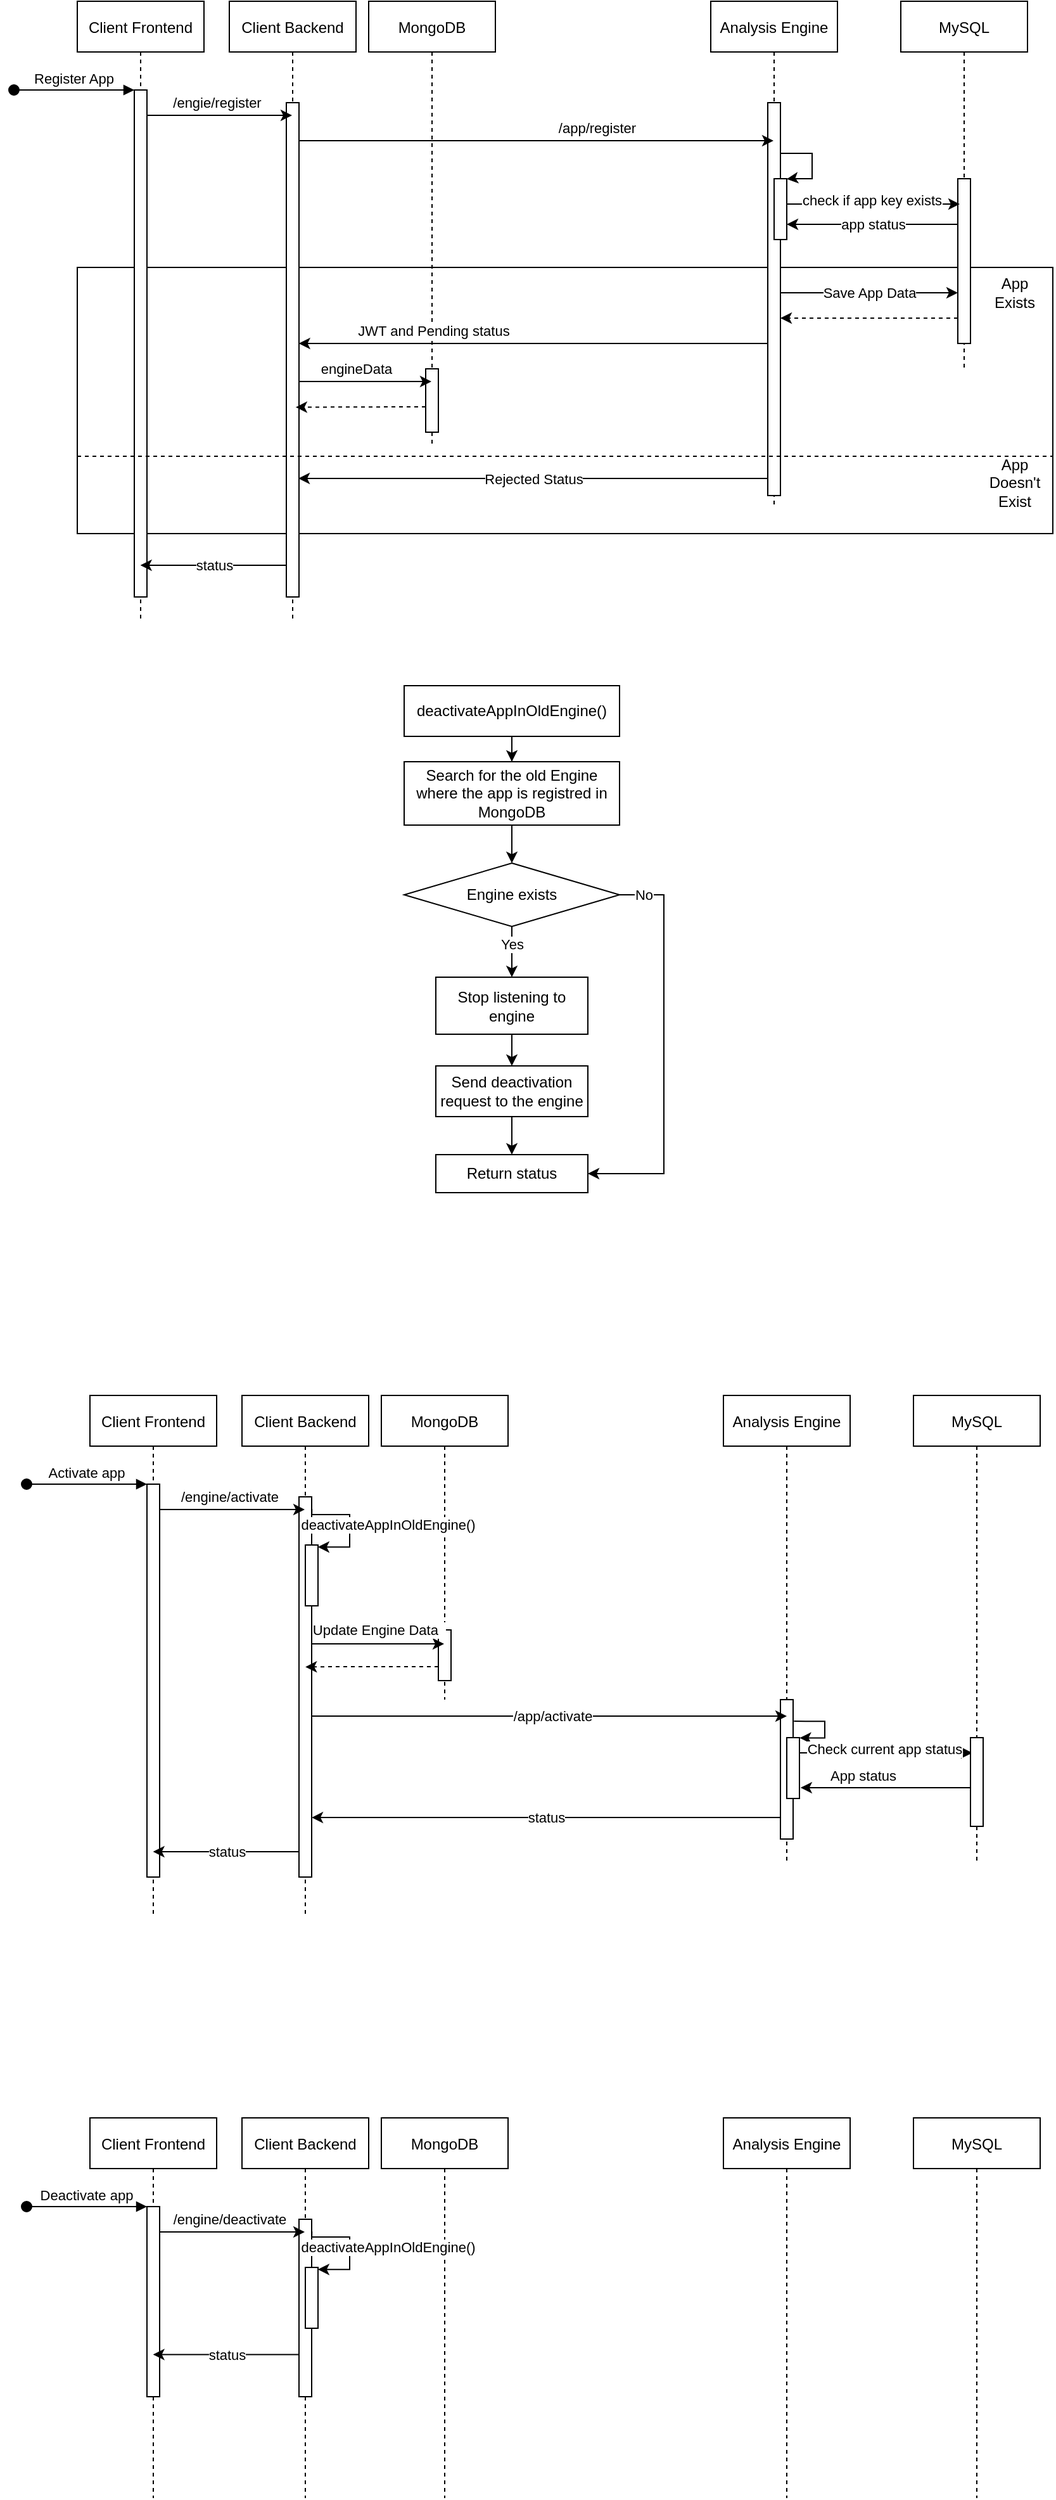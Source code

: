 <mxfile version="14.3.1" type="device"><diagram id="kgpKYQtTHZ0yAKxKKP6v" name="Page-1"><mxGraphModel dx="1185" dy="635" grid="1" gridSize="10" guides="1" tooltips="1" connect="1" arrows="1" fold="1" page="1" pageScale="1" pageWidth="850" pageHeight="1100" math="0" shadow="0"><root><mxCell id="0"/><mxCell id="1" parent="0"/><mxCell id="Lg0iikGMEuDpwlKkn0ft-20" value="" style="rounded=0;whiteSpace=wrap;html=1;fillColor=none;" vertex="1" parent="1"><mxGeometry x="65" y="310" width="770" height="210" as="geometry"/></mxCell><mxCell id="3nuBFxr9cyL0pnOWT2aG-1" value="Client Frontend" style="shape=umlLifeline;perimeter=lifelinePerimeter;container=1;collapsible=0;recursiveResize=0;rounded=0;shadow=0;strokeWidth=1;" parent="1" vertex="1"><mxGeometry x="65" y="100" width="100" height="490" as="geometry"/></mxCell><mxCell id="3nuBFxr9cyL0pnOWT2aG-2" value="" style="points=[];perimeter=orthogonalPerimeter;rounded=0;shadow=0;strokeWidth=1;" parent="3nuBFxr9cyL0pnOWT2aG-1" vertex="1"><mxGeometry x="45" y="70" width="10" height="400" as="geometry"/></mxCell><mxCell id="3nuBFxr9cyL0pnOWT2aG-3" value="Register App" style="verticalAlign=bottom;startArrow=oval;endArrow=block;startSize=8;shadow=0;strokeWidth=1;" parent="3nuBFxr9cyL0pnOWT2aG-1" target="3nuBFxr9cyL0pnOWT2aG-2" edge="1"><mxGeometry relative="1" as="geometry"><mxPoint x="-50" y="70" as="sourcePoint"/></mxGeometry></mxCell><mxCell id="3nuBFxr9cyL0pnOWT2aG-5" value="MongoDB" style="shape=umlLifeline;perimeter=lifelinePerimeter;container=1;collapsible=0;recursiveResize=0;rounded=0;shadow=0;strokeWidth=1;" parent="1" vertex="1"><mxGeometry x="295" y="100" width="100" height="350" as="geometry"/></mxCell><mxCell id="3nuBFxr9cyL0pnOWT2aG-6" value="" style="points=[];perimeter=orthogonalPerimeter;rounded=0;shadow=0;strokeWidth=1;" parent="3nuBFxr9cyL0pnOWT2aG-5" vertex="1"><mxGeometry x="45" y="290" width="10" height="50" as="geometry"/></mxCell><mxCell id="Lg0iikGMEuDpwlKkn0ft-1" value="Analysis Engine" style="shape=umlLifeline;perimeter=lifelinePerimeter;container=1;collapsible=0;recursiveResize=0;rounded=0;shadow=0;strokeWidth=1;" vertex="1" parent="1"><mxGeometry x="565" y="100" width="100" height="400" as="geometry"/></mxCell><mxCell id="Lg0iikGMEuDpwlKkn0ft-2" value="" style="points=[];perimeter=orthogonalPerimeter;rounded=0;shadow=0;strokeWidth=1;" vertex="1" parent="Lg0iikGMEuDpwlKkn0ft-1"><mxGeometry x="45" y="80" width="10" height="310" as="geometry"/></mxCell><mxCell id="Lg0iikGMEuDpwlKkn0ft-4" value="MySQL" style="shape=umlLifeline;perimeter=lifelinePerimeter;container=1;collapsible=0;recursiveResize=0;rounded=0;shadow=0;strokeWidth=1;" vertex="1" parent="1"><mxGeometry x="715" y="100" width="100" height="290" as="geometry"/></mxCell><mxCell id="Lg0iikGMEuDpwlKkn0ft-5" value="" style="points=[];perimeter=orthogonalPerimeter;rounded=0;shadow=0;strokeWidth=1;" vertex="1" parent="Lg0iikGMEuDpwlKkn0ft-4"><mxGeometry x="45" y="140" width="10" height="130" as="geometry"/></mxCell><mxCell id="Lg0iikGMEuDpwlKkn0ft-9" value="Client Backend" style="shape=umlLifeline;perimeter=lifelinePerimeter;container=1;collapsible=0;recursiveResize=0;rounded=0;shadow=0;strokeWidth=1;" vertex="1" parent="1"><mxGeometry x="185" y="100" width="100" height="490" as="geometry"/></mxCell><mxCell id="Lg0iikGMEuDpwlKkn0ft-10" value="" style="points=[];perimeter=orthogonalPerimeter;rounded=0;shadow=0;strokeWidth=1;" vertex="1" parent="Lg0iikGMEuDpwlKkn0ft-9"><mxGeometry x="45" y="80" width="10" height="390" as="geometry"/></mxCell><mxCell id="Lg0iikGMEuDpwlKkn0ft-11" value="/engie/register" style="edgeStyle=orthogonalEdgeStyle;rounded=0;orthogonalLoop=1;jettySize=auto;html=1;" edge="1" parent="1" target="Lg0iikGMEuDpwlKkn0ft-9"><mxGeometry x="0.012" y="10" relative="1" as="geometry"><mxPoint x="120" y="196" as="sourcePoint"/><mxPoint x="229" y="196" as="targetPoint"/><Array as="points"><mxPoint x="120" y="190"/></Array><mxPoint as="offset"/></mxGeometry></mxCell><mxCell id="Lg0iikGMEuDpwlKkn0ft-13" value="/app/register" style="edgeStyle=orthogonalEdgeStyle;rounded=0;orthogonalLoop=1;jettySize=auto;html=1;" edge="1" parent="1" source="Lg0iikGMEuDpwlKkn0ft-10" target="Lg0iikGMEuDpwlKkn0ft-1"><mxGeometry x="0.255" y="10" relative="1" as="geometry"><Array as="points"><mxPoint x="505" y="210"/><mxPoint x="505" y="210"/></Array><mxPoint as="offset"/></mxGeometry></mxCell><mxCell id="Lg0iikGMEuDpwlKkn0ft-14" value="JWT and Pending status" style="edgeStyle=orthogonalEdgeStyle;rounded=0;orthogonalLoop=1;jettySize=auto;html=1;" edge="1" parent="1"><mxGeometry x="0.432" y="-10" relative="1" as="geometry"><mxPoint x="610" y="370" as="sourcePoint"/><mxPoint x="239.81" y="370" as="targetPoint"/><Array as="points"><mxPoint x="610" y="369"/><mxPoint x="610" y="370"/></Array><mxPoint as="offset"/></mxGeometry></mxCell><mxCell id="Lg0iikGMEuDpwlKkn0ft-16" value="engineData" style="edgeStyle=orthogonalEdgeStyle;rounded=0;orthogonalLoop=1;jettySize=auto;html=1;" edge="1" parent="1"><mxGeometry x="-0.139" y="10" relative="1" as="geometry"><mxPoint x="240" y="400" as="sourcePoint"/><mxPoint x="344.5" y="400" as="targetPoint"/><Array as="points"><mxPoint x="265" y="400"/><mxPoint x="265" y="400"/></Array><mxPoint as="offset"/></mxGeometry></mxCell><mxCell id="Lg0iikGMEuDpwlKkn0ft-17" value="" style="edgeStyle=orthogonalEdgeStyle;rounded=0;orthogonalLoop=1;jettySize=auto;html=1;entryX=0.524;entryY=0.711;entryDx=0;entryDy=0;entryPerimeter=0;dashed=1;" edge="1" parent="1"><mxGeometry x="-0.123" relative="1" as="geometry"><mxPoint x="340" y="420.004" as="sourcePoint"/><mxPoint x="237.4" y="420.27" as="targetPoint"/><Array as="points"><mxPoint x="325" y="419.97"/><mxPoint x="325" y="419.97"/></Array><mxPoint as="offset"/></mxGeometry></mxCell><mxCell id="Lg0iikGMEuDpwlKkn0ft-18" value="status" style="edgeStyle=orthogonalEdgeStyle;rounded=0;orthogonalLoop=1;jettySize=auto;html=1;" edge="1" parent="1"><mxGeometry relative="1" as="geometry"><mxPoint x="230" y="545" as="sourcePoint"/><mxPoint x="114.81" y="545" as="targetPoint"/><Array as="points"><mxPoint x="145" y="545"/><mxPoint x="145" y="545"/></Array></mxGeometry></mxCell><mxCell id="Lg0iikGMEuDpwlKkn0ft-22" value="check if app key exists" style="edgeStyle=orthogonalEdgeStyle;rounded=0;orthogonalLoop=1;jettySize=auto;html=1;" edge="1" parent="1"><mxGeometry x="0.004" y="3" relative="1" as="geometry"><mxPoint x="622.0" y="260" as="sourcePoint"/><mxPoint x="761.5" y="260" as="targetPoint"/><Array as="points"><mxPoint x="712" y="260"/><mxPoint x="712" y="260"/></Array><mxPoint as="offset"/></mxGeometry></mxCell><mxCell id="Lg0iikGMEuDpwlKkn0ft-21" value="" style="points=[];perimeter=orthogonalPerimeter;rounded=0;shadow=0;strokeWidth=1;" vertex="1" parent="1"><mxGeometry x="615" y="240" width="10" height="48" as="geometry"/></mxCell><mxCell id="Lg0iikGMEuDpwlKkn0ft-23" value="app status" style="edgeStyle=orthogonalEdgeStyle;rounded=0;orthogonalLoop=1;jettySize=auto;html=1;" edge="1" parent="1"><mxGeometry relative="1" as="geometry"><mxPoint x="760" y="276" as="sourcePoint"/><mxPoint x="625.0" y="276" as="targetPoint"/><Array as="points"><mxPoint x="675" y="276"/><mxPoint x="675" y="276"/></Array></mxGeometry></mxCell><mxCell id="Lg0iikGMEuDpwlKkn0ft-25" style="edgeStyle=orthogonalEdgeStyle;rounded=0;orthogonalLoop=1;jettySize=auto;html=1;entryX=0.994;entryY=0.005;entryDx=0;entryDy=0;entryPerimeter=0;" edge="1" parent="1" source="Lg0iikGMEuDpwlKkn0ft-2" target="Lg0iikGMEuDpwlKkn0ft-21"><mxGeometry relative="1" as="geometry"><mxPoint x="627" y="240" as="targetPoint"/><Array as="points"><mxPoint x="645" y="220"/><mxPoint x="645" y="240"/><mxPoint x="627" y="240"/></Array></mxGeometry></mxCell><mxCell id="Lg0iikGMEuDpwlKkn0ft-26" value="Save App Data" style="edgeStyle=orthogonalEdgeStyle;rounded=0;orthogonalLoop=1;jettySize=auto;html=1;" edge="1" parent="1" source="Lg0iikGMEuDpwlKkn0ft-2" target="Lg0iikGMEuDpwlKkn0ft-5"><mxGeometry relative="1" as="geometry"><Array as="points"><mxPoint x="645" y="330"/><mxPoint x="645" y="330"/></Array></mxGeometry></mxCell><mxCell id="Lg0iikGMEuDpwlKkn0ft-27" style="edgeStyle=orthogonalEdgeStyle;rounded=0;orthogonalLoop=1;jettySize=auto;html=1;dashed=1;" edge="1" parent="1" source="Lg0iikGMEuDpwlKkn0ft-5" target="Lg0iikGMEuDpwlKkn0ft-2"><mxGeometry relative="1" as="geometry"><Array as="points"><mxPoint x="645" y="350"/><mxPoint x="645" y="350"/></Array></mxGeometry></mxCell><mxCell id="Lg0iikGMEuDpwlKkn0ft-28" value="" style="endArrow=none;dashed=1;html=1;exitX=0;exitY=0.5;exitDx=0;exitDy=0;entryX=1;entryY=0.5;entryDx=0;entryDy=0;" edge="1" parent="1"><mxGeometry width="50" height="50" relative="1" as="geometry"><mxPoint x="65" y="459.0" as="sourcePoint"/><mxPoint x="835" y="459.0" as="targetPoint"/></mxGeometry></mxCell><mxCell id="Lg0iikGMEuDpwlKkn0ft-31" value="App Exists" style="text;html=1;strokeColor=none;fillColor=none;align=center;verticalAlign=middle;whiteSpace=wrap;rounded=0;" vertex="1" parent="1"><mxGeometry x="785" y="320" width="40" height="20" as="geometry"/></mxCell><mxCell id="Lg0iikGMEuDpwlKkn0ft-32" value="App Doesn't Exist" style="text;html=1;strokeColor=none;fillColor=none;align=center;verticalAlign=middle;whiteSpace=wrap;rounded=0;" vertex="1" parent="1"><mxGeometry x="785" y="470" width="40" height="20" as="geometry"/></mxCell><mxCell id="Lg0iikGMEuDpwlKkn0ft-33" value="Rejected Status" style="edgeStyle=orthogonalEdgeStyle;rounded=0;orthogonalLoop=1;jettySize=auto;html=1;entryX=0.952;entryY=0.717;entryDx=0;entryDy=0;entryPerimeter=0;" edge="1" parent="1"><mxGeometry relative="1" as="geometry"><mxPoint x="610" y="476.517" as="sourcePoint"/><mxPoint x="239.52" y="476.48" as="targetPoint"/><Array as="points"><mxPoint x="285" y="476"/></Array></mxGeometry></mxCell><mxCell id="Lg0iikGMEuDpwlKkn0ft-36" value="Client Frontend" style="shape=umlLifeline;perimeter=lifelinePerimeter;container=1;collapsible=0;recursiveResize=0;rounded=0;shadow=0;strokeWidth=1;" vertex="1" parent="1"><mxGeometry x="75" y="1200" width="100" height="410" as="geometry"/></mxCell><mxCell id="Lg0iikGMEuDpwlKkn0ft-37" value="" style="points=[];perimeter=orthogonalPerimeter;rounded=0;shadow=0;strokeWidth=1;" vertex="1" parent="Lg0iikGMEuDpwlKkn0ft-36"><mxGeometry x="45" y="70" width="10" height="310" as="geometry"/></mxCell><mxCell id="Lg0iikGMEuDpwlKkn0ft-38" value="Activate app" style="verticalAlign=bottom;startArrow=oval;endArrow=block;startSize=8;shadow=0;strokeWidth=1;" edge="1" parent="Lg0iikGMEuDpwlKkn0ft-36" target="Lg0iikGMEuDpwlKkn0ft-37"><mxGeometry relative="1" as="geometry"><mxPoint x="-50" y="70" as="sourcePoint"/></mxGeometry></mxCell><mxCell id="Lg0iikGMEuDpwlKkn0ft-39" value="MongoDB" style="shape=umlLifeline;perimeter=lifelinePerimeter;container=1;collapsible=0;recursiveResize=0;rounded=0;shadow=0;strokeWidth=1;" vertex="1" parent="1"><mxGeometry x="305" y="1200" width="100" height="240" as="geometry"/></mxCell><mxCell id="Lg0iikGMEuDpwlKkn0ft-40" value="" style="points=[];perimeter=orthogonalPerimeter;rounded=0;shadow=0;strokeWidth=1;" vertex="1" parent="Lg0iikGMEuDpwlKkn0ft-39"><mxGeometry x="45" y="185" width="10" height="40" as="geometry"/></mxCell><mxCell id="Lg0iikGMEuDpwlKkn0ft-41" value="Analysis Engine" style="shape=umlLifeline;perimeter=lifelinePerimeter;container=1;collapsible=0;recursiveResize=0;rounded=0;shadow=0;strokeWidth=1;" vertex="1" parent="1"><mxGeometry x="575" y="1200" width="100" height="370" as="geometry"/></mxCell><mxCell id="Lg0iikGMEuDpwlKkn0ft-69" style="edgeStyle=orthogonalEdgeStyle;rounded=0;orthogonalLoop=1;jettySize=auto;html=1;entryX=1.021;entryY=0.047;entryDx=0;entryDy=0;entryPerimeter=0;exitX=1.067;exitY=0.127;exitDx=0;exitDy=0;exitPerimeter=0;" edge="1" parent="Lg0iikGMEuDpwlKkn0ft-41"><mxGeometry relative="1" as="geometry"><mxPoint x="55.67" y="257.05" as="sourcePoint"/><mxPoint x="60.21" y="270.256" as="targetPoint"/><Array as="points"><mxPoint x="80" y="257"/><mxPoint x="80" y="270"/></Array></mxGeometry></mxCell><mxCell id="Lg0iikGMEuDpwlKkn0ft-42" value="" style="points=[];perimeter=orthogonalPerimeter;rounded=0;shadow=0;strokeWidth=1;" vertex="1" parent="Lg0iikGMEuDpwlKkn0ft-41"><mxGeometry x="45" y="240" width="10" height="110" as="geometry"/></mxCell><mxCell id="Lg0iikGMEuDpwlKkn0ft-66" value="Check current app status" style="edgeStyle=orthogonalEdgeStyle;rounded=0;orthogonalLoop=1;jettySize=auto;html=1;" edge="1" parent="Lg0iikGMEuDpwlKkn0ft-41"><mxGeometry x="0.004" y="3" relative="1" as="geometry"><mxPoint x="57" y="282" as="sourcePoint"/><mxPoint x="196.5" y="282" as="targetPoint"/><Array as="points"><mxPoint x="147" y="282"/><mxPoint x="147" y="282"/></Array><mxPoint as="offset"/></mxGeometry></mxCell><mxCell id="Lg0iikGMEuDpwlKkn0ft-67" value="" style="points=[];perimeter=orthogonalPerimeter;rounded=0;shadow=0;strokeWidth=1;" vertex="1" parent="Lg0iikGMEuDpwlKkn0ft-41"><mxGeometry x="50" y="270" width="10" height="48" as="geometry"/></mxCell><mxCell id="Lg0iikGMEuDpwlKkn0ft-43" value="MySQL" style="shape=umlLifeline;perimeter=lifelinePerimeter;container=1;collapsible=0;recursiveResize=0;rounded=0;shadow=0;strokeWidth=1;" vertex="1" parent="1"><mxGeometry x="725" y="1200" width="100" height="370" as="geometry"/></mxCell><mxCell id="Lg0iikGMEuDpwlKkn0ft-44" value="" style="points=[];perimeter=orthogonalPerimeter;rounded=0;shadow=0;strokeWidth=1;" vertex="1" parent="Lg0iikGMEuDpwlKkn0ft-43"><mxGeometry x="45" y="270" width="10" height="70" as="geometry"/></mxCell><mxCell id="Lg0iikGMEuDpwlKkn0ft-45" value="Client Backend" style="shape=umlLifeline;perimeter=lifelinePerimeter;container=1;collapsible=0;recursiveResize=0;rounded=0;shadow=0;strokeWidth=1;" vertex="1" parent="1"><mxGeometry x="195" y="1200" width="100" height="410" as="geometry"/></mxCell><mxCell id="Lg0iikGMEuDpwlKkn0ft-46" value="" style="points=[];perimeter=orthogonalPerimeter;rounded=0;shadow=0;strokeWidth=1;" vertex="1" parent="Lg0iikGMEuDpwlKkn0ft-45"><mxGeometry x="45" y="80" width="10" height="300" as="geometry"/></mxCell><mxCell id="Lg0iikGMEuDpwlKkn0ft-47" value="/engine/activate" style="edgeStyle=orthogonalEdgeStyle;rounded=0;orthogonalLoop=1;jettySize=auto;html=1;" edge="1" parent="1" target="Lg0iikGMEuDpwlKkn0ft-45"><mxGeometry x="0.012" y="10" relative="1" as="geometry"><mxPoint x="130" y="1296" as="sourcePoint"/><mxPoint x="239" y="1296" as="targetPoint"/><Array as="points"><mxPoint x="130" y="1290"/></Array><mxPoint as="offset"/></mxGeometry></mxCell><mxCell id="Lg0iikGMEuDpwlKkn0ft-48" value="/app/activate" style="edgeStyle=orthogonalEdgeStyle;rounded=0;orthogonalLoop=1;jettySize=auto;html=1;" edge="1" parent="1"><mxGeometry x="0.012" relative="1" as="geometry"><Array as="points"><mxPoint x="515.5" y="1453"/><mxPoint x="515.5" y="1453"/></Array><mxPoint as="offset"/><mxPoint x="250.5" y="1453" as="sourcePoint"/><mxPoint x="625" y="1453" as="targetPoint"/></mxGeometry></mxCell><mxCell id="Lg0iikGMEuDpwlKkn0ft-52" value="status" style="edgeStyle=orthogonalEdgeStyle;rounded=0;orthogonalLoop=1;jettySize=auto;html=1;" edge="1" parent="1"><mxGeometry relative="1" as="geometry"><mxPoint x="240" y="1560" as="sourcePoint"/><mxPoint x="124.81" y="1560" as="targetPoint"/><Array as="points"><mxPoint x="155" y="1560"/><mxPoint x="155" y="1560"/></Array></mxGeometry></mxCell><mxCell id="Lg0iikGMEuDpwlKkn0ft-54" value="" style="points=[];perimeter=orthogonalPerimeter;rounded=0;shadow=0;strokeWidth=1;" vertex="1" parent="1"><mxGeometry x="245" y="1318" width="10" height="48" as="geometry"/></mxCell><mxCell id="Lg0iikGMEuDpwlKkn0ft-63" value="deactivateAppInOldEngine()" style="edgeStyle=orthogonalEdgeStyle;rounded=0;orthogonalLoop=1;jettySize=auto;html=1;entryX=0.99;entryY=0.158;entryDx=0;entryDy=0;entryPerimeter=0;exitX=1.014;exitY=0.052;exitDx=0;exitDy=0;exitPerimeter=0;" edge="1" parent="1"><mxGeometry x="-0.011" y="30" relative="1" as="geometry"><mxPoint x="250.14" y="1289.6" as="sourcePoint"/><mxPoint x="254.9" y="1319.584" as="targetPoint"/><Array as="points"><mxPoint x="250" y="1294"/><mxPoint x="280" y="1294"/><mxPoint x="280" y="1320"/></Array><mxPoint as="offset"/></mxGeometry></mxCell><mxCell id="Lg0iikGMEuDpwlKkn0ft-64" value="Update Engine Data&amp;nbsp;&amp;nbsp;" style="edgeStyle=orthogonalEdgeStyle;rounded=0;orthogonalLoop=1;jettySize=auto;html=1;" edge="1" parent="1"><mxGeometry x="0.014" y="11" relative="1" as="geometry"><mxPoint x="250" y="1396" as="sourcePoint"/><mxPoint x="354.5" y="1396" as="targetPoint"/><Array as="points"><mxPoint x="290" y="1396"/><mxPoint x="290" y="1396"/></Array><mxPoint as="offset"/></mxGeometry></mxCell><mxCell id="Lg0iikGMEuDpwlKkn0ft-65" style="edgeStyle=orthogonalEdgeStyle;rounded=0;orthogonalLoop=1;jettySize=auto;html=1;entryX=0.51;entryY=0.321;entryDx=0;entryDy=0;entryPerimeter=0;dashed=1;" edge="1" parent="1"><mxGeometry relative="1" as="geometry"><mxPoint x="350" y="1414" as="sourcePoint"/><mxPoint x="245.1" y="1414.19" as="targetPoint"/><Array as="points"><mxPoint x="270" y="1414"/><mxPoint x="270" y="1414"/></Array></mxGeometry></mxCell><mxCell id="Lg0iikGMEuDpwlKkn0ft-68" value="App status" style="edgeStyle=orthogonalEdgeStyle;rounded=0;orthogonalLoop=1;jettySize=auto;html=1;entryX=1.09;entryY=0.823;entryDx=0;entryDy=0;entryPerimeter=0;" edge="1" parent="1"><mxGeometry x="0.268" y="-10" relative="1" as="geometry"><mxPoint x="770" y="1509.514" as="sourcePoint"/><mxPoint x="635.9" y="1509.504" as="targetPoint"/><Array as="points"><mxPoint x="703" y="1510"/></Array><mxPoint as="offset"/></mxGeometry></mxCell><mxCell id="Lg0iikGMEuDpwlKkn0ft-80" value="status" style="edgeStyle=orthogonalEdgeStyle;rounded=0;orthogonalLoop=1;jettySize=auto;html=1;" edge="1" parent="1"><mxGeometry relative="1" as="geometry"><mxPoint x="620" y="1533.034" as="sourcePoint"/><mxPoint x="250" y="1533.034" as="targetPoint"/><Array as="points"><mxPoint x="480" y="1533"/><mxPoint x="480" y="1533"/></Array></mxGeometry></mxCell><mxCell id="Lg0iikGMEuDpwlKkn0ft-83" value="" style="edgeStyle=orthogonalEdgeStyle;rounded=0;orthogonalLoop=1;jettySize=auto;html=1;" edge="1" parent="1" source="Lg0iikGMEuDpwlKkn0ft-81" target="Lg0iikGMEuDpwlKkn0ft-82"><mxGeometry relative="1" as="geometry"/></mxCell><mxCell id="Lg0iikGMEuDpwlKkn0ft-81" value="deactivateAppInOldEngine()" style="rounded=0;whiteSpace=wrap;html=1;fillColor=none;" vertex="1" parent="1"><mxGeometry x="323" y="640" width="170" height="40" as="geometry"/></mxCell><mxCell id="Lg0iikGMEuDpwlKkn0ft-87" value="" style="edgeStyle=orthogonalEdgeStyle;rounded=0;orthogonalLoop=1;jettySize=auto;html=1;" edge="1" parent="1" source="Lg0iikGMEuDpwlKkn0ft-82" target="Lg0iikGMEuDpwlKkn0ft-86"><mxGeometry relative="1" as="geometry"/></mxCell><mxCell id="Lg0iikGMEuDpwlKkn0ft-82" value="Search for the old Engine where the app is registred in MongoDB" style="whiteSpace=wrap;html=1;rounded=0;fillColor=none;" vertex="1" parent="1"><mxGeometry x="323" y="700" width="170" height="50" as="geometry"/></mxCell><mxCell id="Lg0iikGMEuDpwlKkn0ft-89" value="Yes" style="edgeStyle=orthogonalEdgeStyle;rounded=0;orthogonalLoop=1;jettySize=auto;html=1;" edge="1" parent="1" source="Lg0iikGMEuDpwlKkn0ft-86" target="Lg0iikGMEuDpwlKkn0ft-88"><mxGeometry x="-0.3" relative="1" as="geometry"><mxPoint as="offset"/></mxGeometry></mxCell><mxCell id="Lg0iikGMEuDpwlKkn0ft-94" value="No" style="edgeStyle=orthogonalEdgeStyle;rounded=0;orthogonalLoop=1;jettySize=auto;html=1;entryX=1;entryY=0.5;entryDx=0;entryDy=0;exitX=1;exitY=0.5;exitDx=0;exitDy=0;" edge="1" parent="1" source="Lg0iikGMEuDpwlKkn0ft-86" target="Lg0iikGMEuDpwlKkn0ft-92"><mxGeometry x="-0.883" relative="1" as="geometry"><Array as="points"><mxPoint x="528" y="805"/><mxPoint x="528" y="1025"/></Array><mxPoint as="offset"/></mxGeometry></mxCell><mxCell id="Lg0iikGMEuDpwlKkn0ft-86" value="Engine exists" style="rhombus;whiteSpace=wrap;html=1;rounded=0;fillColor=none;" vertex="1" parent="1"><mxGeometry x="323" y="780" width="170" height="50" as="geometry"/></mxCell><mxCell id="Lg0iikGMEuDpwlKkn0ft-91" value="" style="edgeStyle=orthogonalEdgeStyle;rounded=0;orthogonalLoop=1;jettySize=auto;html=1;" edge="1" parent="1" source="Lg0iikGMEuDpwlKkn0ft-88" target="Lg0iikGMEuDpwlKkn0ft-90"><mxGeometry relative="1" as="geometry"/></mxCell><mxCell id="Lg0iikGMEuDpwlKkn0ft-88" value="Stop listening to engine" style="whiteSpace=wrap;html=1;rounded=0;fillColor=none;" vertex="1" parent="1"><mxGeometry x="348" y="870" width="120" height="45" as="geometry"/></mxCell><mxCell id="Lg0iikGMEuDpwlKkn0ft-93" value="" style="edgeStyle=orthogonalEdgeStyle;rounded=0;orthogonalLoop=1;jettySize=auto;html=1;" edge="1" parent="1" source="Lg0iikGMEuDpwlKkn0ft-90" target="Lg0iikGMEuDpwlKkn0ft-92"><mxGeometry relative="1" as="geometry"/></mxCell><mxCell id="Lg0iikGMEuDpwlKkn0ft-90" value="Send deactivation request to the engine" style="whiteSpace=wrap;html=1;rounded=0;fillColor=none;" vertex="1" parent="1"><mxGeometry x="348" y="940" width="120" height="40" as="geometry"/></mxCell><mxCell id="Lg0iikGMEuDpwlKkn0ft-92" value="Return status" style="whiteSpace=wrap;html=1;rounded=0;fillColor=none;" vertex="1" parent="1"><mxGeometry x="348" y="1010" width="120" height="30" as="geometry"/></mxCell><mxCell id="Lg0iikGMEuDpwlKkn0ft-95" value="Client Frontend" style="shape=umlLifeline;perimeter=lifelinePerimeter;container=1;collapsible=0;recursiveResize=0;rounded=0;shadow=0;strokeWidth=1;" vertex="1" parent="1"><mxGeometry x="75" y="1770" width="100" height="300" as="geometry"/></mxCell><mxCell id="Lg0iikGMEuDpwlKkn0ft-96" value="" style="points=[];perimeter=orthogonalPerimeter;rounded=0;shadow=0;strokeWidth=1;" vertex="1" parent="Lg0iikGMEuDpwlKkn0ft-95"><mxGeometry x="45" y="70" width="10" height="150" as="geometry"/></mxCell><mxCell id="Lg0iikGMEuDpwlKkn0ft-97" value="Deactivate app" style="verticalAlign=bottom;startArrow=oval;endArrow=block;startSize=8;shadow=0;strokeWidth=1;" edge="1" parent="Lg0iikGMEuDpwlKkn0ft-95" target="Lg0iikGMEuDpwlKkn0ft-96"><mxGeometry relative="1" as="geometry"><mxPoint x="-50" y="70" as="sourcePoint"/></mxGeometry></mxCell><mxCell id="Lg0iikGMEuDpwlKkn0ft-98" value="MongoDB" style="shape=umlLifeline;perimeter=lifelinePerimeter;container=1;collapsible=0;recursiveResize=0;rounded=0;shadow=0;strokeWidth=1;" vertex="1" parent="1"><mxGeometry x="305" y="1770" width="100" height="300" as="geometry"/></mxCell><mxCell id="Lg0iikGMEuDpwlKkn0ft-100" value="Analysis Engine" style="shape=umlLifeline;perimeter=lifelinePerimeter;container=1;collapsible=0;recursiveResize=0;rounded=0;shadow=0;strokeWidth=1;" vertex="1" parent="1"><mxGeometry x="575" y="1770" width="100" height="300" as="geometry"/></mxCell><mxCell id="Lg0iikGMEuDpwlKkn0ft-105" value="MySQL" style="shape=umlLifeline;perimeter=lifelinePerimeter;container=1;collapsible=0;recursiveResize=0;rounded=0;shadow=0;strokeWidth=1;" vertex="1" parent="1"><mxGeometry x="725" y="1770" width="100" height="300" as="geometry"/></mxCell><mxCell id="Lg0iikGMEuDpwlKkn0ft-107" value="Client Backend" style="shape=umlLifeline;perimeter=lifelinePerimeter;container=1;collapsible=0;recursiveResize=0;rounded=0;shadow=0;strokeWidth=1;" vertex="1" parent="1"><mxGeometry x="195" y="1770" width="100" height="300" as="geometry"/></mxCell><mxCell id="Lg0iikGMEuDpwlKkn0ft-108" value="" style="points=[];perimeter=orthogonalPerimeter;rounded=0;shadow=0;strokeWidth=1;" vertex="1" parent="Lg0iikGMEuDpwlKkn0ft-107"><mxGeometry x="45" y="80" width="10" height="140" as="geometry"/></mxCell><mxCell id="Lg0iikGMEuDpwlKkn0ft-109" value="/engine/deactivate" style="edgeStyle=orthogonalEdgeStyle;rounded=0;orthogonalLoop=1;jettySize=auto;html=1;" edge="1" parent="1" target="Lg0iikGMEuDpwlKkn0ft-107"><mxGeometry x="0.012" y="10" relative="1" as="geometry"><mxPoint x="130" y="1866" as="sourcePoint"/><mxPoint x="239" y="1866" as="targetPoint"/><Array as="points"><mxPoint x="130" y="1860"/></Array><mxPoint as="offset"/></mxGeometry></mxCell><mxCell id="Lg0iikGMEuDpwlKkn0ft-111" value="status" style="edgeStyle=orthogonalEdgeStyle;rounded=0;orthogonalLoop=1;jettySize=auto;html=1;" edge="1" parent="1"><mxGeometry relative="1" as="geometry"><mxPoint x="240" y="1956.71" as="sourcePoint"/><mxPoint x="124.81" y="1956.71" as="targetPoint"/><Array as="points"><mxPoint x="155" y="1956.71"/><mxPoint x="155" y="1956.71"/></Array></mxGeometry></mxCell><mxCell id="Lg0iikGMEuDpwlKkn0ft-112" value="" style="points=[];perimeter=orthogonalPerimeter;rounded=0;shadow=0;strokeWidth=1;" vertex="1" parent="1"><mxGeometry x="245" y="1888" width="10" height="48" as="geometry"/></mxCell><mxCell id="Lg0iikGMEuDpwlKkn0ft-113" value="deactivateAppInOldEngine()" style="edgeStyle=orthogonalEdgeStyle;rounded=0;orthogonalLoop=1;jettySize=auto;html=1;entryX=0.99;entryY=0.158;entryDx=0;entryDy=0;entryPerimeter=0;exitX=1.014;exitY=0.052;exitDx=0;exitDy=0;exitPerimeter=0;" edge="1" parent="1"><mxGeometry x="-0.011" y="30" relative="1" as="geometry"><mxPoint x="250.14" y="1859.6" as="sourcePoint"/><mxPoint x="254.9" y="1889.584" as="targetPoint"/><Array as="points"><mxPoint x="250" y="1864"/><mxPoint x="280" y="1864"/><mxPoint x="280" y="1890"/></Array><mxPoint as="offset"/></mxGeometry></mxCell></root></mxGraphModel></diagram></mxfile>